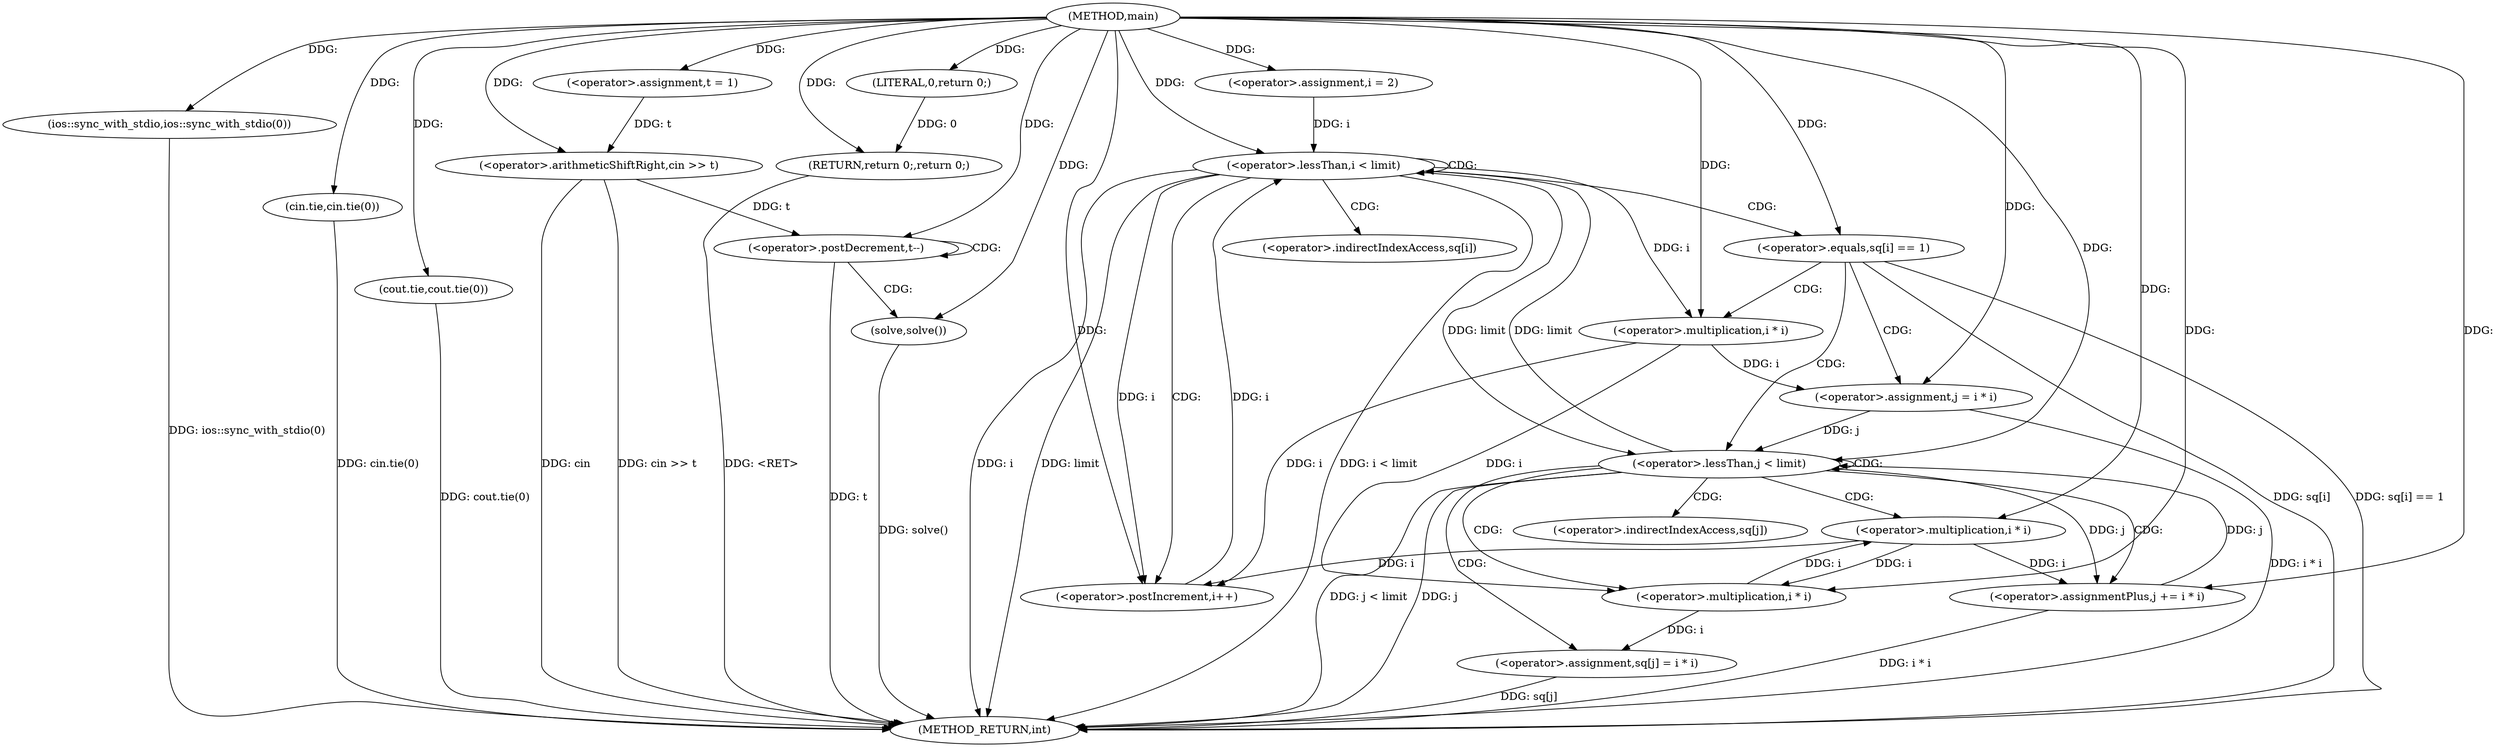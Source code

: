 digraph "main" {  
"1000233" [label = "(METHOD,main)" ]
"1000293" [label = "(METHOD_RETURN,int)" ]
"1000274" [label = "(ios::sync_with_stdio,ios::sync_with_stdio(0))" ]
"1000276" [label = "(cin.tie,cin.tie(0))" ]
"1000278" [label = "(cout.tie,cout.tie(0))" ]
"1000281" [label = "(<operator>.assignment,t = 1)" ]
"1000284" [label = "(<operator>.arithmeticShiftRight,cin >> t)" ]
"1000291" [label = "(RETURN,return 0;,return 0;)" ]
"1000237" [label = "(<operator>.assignment,i = 2)" ]
"1000240" [label = "(<operator>.lessThan,i < limit)" ]
"1000243" [label = "(<operator>.postIncrement,i++)" ]
"1000288" [label = "(<operator>.postDecrement,t--)" ]
"1000290" [label = "(solve,solve())" ]
"1000292" [label = "(LITERAL,0,return 0;)" ]
"1000247" [label = "(<operator>.equals,sq[i] == 1)" ]
"1000254" [label = "(<operator>.assignment,j = i * i)" ]
"1000259" [label = "(<operator>.lessThan,j < limit)" ]
"1000262" [label = "(<operator>.assignmentPlus,j += i * i)" ]
"1000267" [label = "(<operator>.assignment,sq[j] = i * i)" ]
"1000256" [label = "(<operator>.multiplication,i * i)" ]
"1000264" [label = "(<operator>.multiplication,i * i)" ]
"1000271" [label = "(<operator>.multiplication,i * i)" ]
"1000248" [label = "(<operator>.indirectIndexAccess,sq[i])" ]
"1000268" [label = "(<operator>.indirectIndexAccess,sq[j])" ]
  "1000291" -> "1000293"  [ label = "DDG: <RET>"] 
  "1000240" -> "1000293"  [ label = "DDG: i"] 
  "1000240" -> "1000293"  [ label = "DDG: limit"] 
  "1000240" -> "1000293"  [ label = "DDG: i < limit"] 
  "1000274" -> "1000293"  [ label = "DDG: ios::sync_with_stdio(0)"] 
  "1000276" -> "1000293"  [ label = "DDG: cin.tie(0)"] 
  "1000278" -> "1000293"  [ label = "DDG: cout.tie(0)"] 
  "1000284" -> "1000293"  [ label = "DDG: cin >> t"] 
  "1000288" -> "1000293"  [ label = "DDG: t"] 
  "1000290" -> "1000293"  [ label = "DDG: solve()"] 
  "1000247" -> "1000293"  [ label = "DDG: sq[i]"] 
  "1000247" -> "1000293"  [ label = "DDG: sq[i] == 1"] 
  "1000254" -> "1000293"  [ label = "DDG: i * i"] 
  "1000259" -> "1000293"  [ label = "DDG: j"] 
  "1000259" -> "1000293"  [ label = "DDG: j < limit"] 
  "1000267" -> "1000293"  [ label = "DDG: sq[j]"] 
  "1000262" -> "1000293"  [ label = "DDG: i * i"] 
  "1000284" -> "1000293"  [ label = "DDG: cin"] 
  "1000233" -> "1000281"  [ label = "DDG: "] 
  "1000292" -> "1000291"  [ label = "DDG: 0"] 
  "1000233" -> "1000291"  [ label = "DDG: "] 
  "1000233" -> "1000237"  [ label = "DDG: "] 
  "1000233" -> "1000274"  [ label = "DDG: "] 
  "1000233" -> "1000276"  [ label = "DDG: "] 
  "1000233" -> "1000278"  [ label = "DDG: "] 
  "1000233" -> "1000284"  [ label = "DDG: "] 
  "1000281" -> "1000284"  [ label = "DDG: t"] 
  "1000233" -> "1000290"  [ label = "DDG: "] 
  "1000233" -> "1000292"  [ label = "DDG: "] 
  "1000237" -> "1000240"  [ label = "DDG: i"] 
  "1000243" -> "1000240"  [ label = "DDG: i"] 
  "1000233" -> "1000240"  [ label = "DDG: "] 
  "1000259" -> "1000240"  [ label = "DDG: limit"] 
  "1000240" -> "1000243"  [ label = "DDG: i"] 
  "1000256" -> "1000243"  [ label = "DDG: i"] 
  "1000264" -> "1000243"  [ label = "DDG: i"] 
  "1000233" -> "1000243"  [ label = "DDG: "] 
  "1000284" -> "1000288"  [ label = "DDG: t"] 
  "1000233" -> "1000288"  [ label = "DDG: "] 
  "1000233" -> "1000247"  [ label = "DDG: "] 
  "1000256" -> "1000254"  [ label = "DDG: i"] 
  "1000264" -> "1000262"  [ label = "DDG: i"] 
  "1000271" -> "1000267"  [ label = "DDG: i"] 
  "1000233" -> "1000254"  [ label = "DDG: "] 
  "1000254" -> "1000259"  [ label = "DDG: j"] 
  "1000262" -> "1000259"  [ label = "DDG: j"] 
  "1000233" -> "1000259"  [ label = "DDG: "] 
  "1000240" -> "1000259"  [ label = "DDG: limit"] 
  "1000259" -> "1000262"  [ label = "DDG: j"] 
  "1000233" -> "1000262"  [ label = "DDG: "] 
  "1000240" -> "1000256"  [ label = "DDG: i"] 
  "1000233" -> "1000256"  [ label = "DDG: "] 
  "1000271" -> "1000264"  [ label = "DDG: i"] 
  "1000233" -> "1000264"  [ label = "DDG: "] 
  "1000256" -> "1000271"  [ label = "DDG: i"] 
  "1000264" -> "1000271"  [ label = "DDG: i"] 
  "1000233" -> "1000271"  [ label = "DDG: "] 
  "1000240" -> "1000247"  [ label = "CDG: "] 
  "1000240" -> "1000248"  [ label = "CDG: "] 
  "1000240" -> "1000240"  [ label = "CDG: "] 
  "1000240" -> "1000243"  [ label = "CDG: "] 
  "1000288" -> "1000288"  [ label = "CDG: "] 
  "1000288" -> "1000290"  [ label = "CDG: "] 
  "1000247" -> "1000254"  [ label = "CDG: "] 
  "1000247" -> "1000256"  [ label = "CDG: "] 
  "1000247" -> "1000259"  [ label = "CDG: "] 
  "1000259" -> "1000262"  [ label = "CDG: "] 
  "1000259" -> "1000271"  [ label = "CDG: "] 
  "1000259" -> "1000267"  [ label = "CDG: "] 
  "1000259" -> "1000268"  [ label = "CDG: "] 
  "1000259" -> "1000264"  [ label = "CDG: "] 
  "1000259" -> "1000259"  [ label = "CDG: "] 
}
